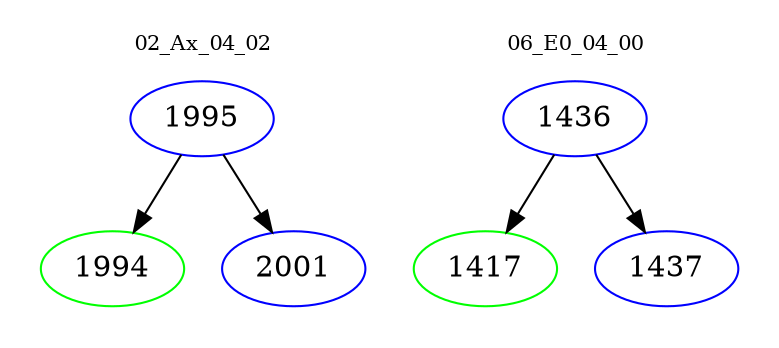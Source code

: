 digraph{
subgraph cluster_0 {
color = white
label = "02_Ax_04_02";
fontsize=10;
T0_1995 [label="1995", color="blue"]
T0_1995 -> T0_1994 [color="black"]
T0_1994 [label="1994", color="green"]
T0_1995 -> T0_2001 [color="black"]
T0_2001 [label="2001", color="blue"]
}
subgraph cluster_1 {
color = white
label = "06_E0_04_00";
fontsize=10;
T1_1436 [label="1436", color="blue"]
T1_1436 -> T1_1417 [color="black"]
T1_1417 [label="1417", color="green"]
T1_1436 -> T1_1437 [color="black"]
T1_1437 [label="1437", color="blue"]
}
}
